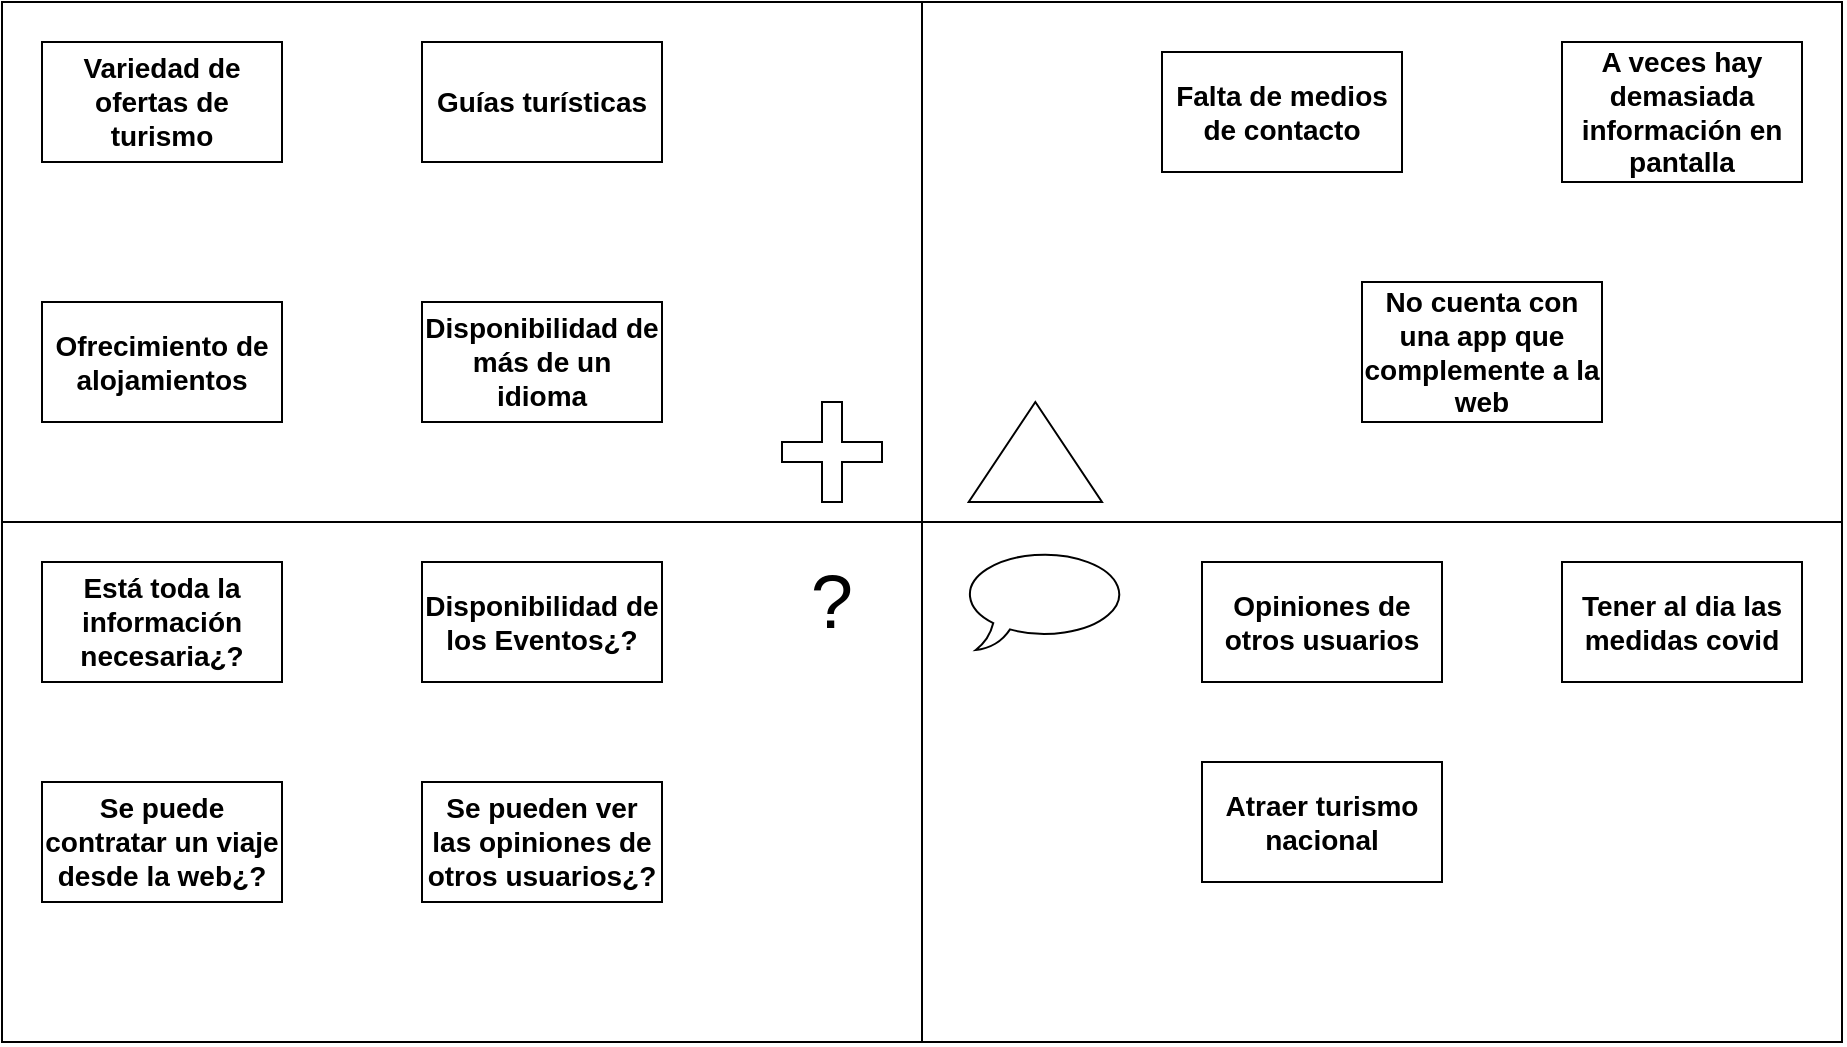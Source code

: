 <mxfile version="14.5.10" type="google"><diagram id="MDG9cugWdRRDNVAtop13" name="Page-1"><mxGraphModel dx="1240" dy="643" grid="1" gridSize="10" guides="1" tooltips="1" connect="1" arrows="1" fold="1" page="1" pageScale="1" pageWidth="1169" pageHeight="827" math="0" shadow="0"><root><mxCell id="0"/><mxCell id="1" parent="0"/><mxCell id="QkLyDLNIOFZb0pSUTYFE-1" value="" style="rounded=0;whiteSpace=wrap;html=1;" vertex="1" parent="1"><mxGeometry x="140" y="90" width="920" height="520" as="geometry"/></mxCell><mxCell id="QkLyDLNIOFZb0pSUTYFE-2" value="" style="endArrow=none;html=1;entryX=0.5;entryY=0;entryDx=0;entryDy=0;exitX=0.5;exitY=1;exitDx=0;exitDy=0;" edge="1" parent="1" source="QkLyDLNIOFZb0pSUTYFE-1" target="QkLyDLNIOFZb0pSUTYFE-1"><mxGeometry width="50" height="50" relative="1" as="geometry"><mxPoint x="630" y="390" as="sourcePoint"/><mxPoint x="680" y="340" as="targetPoint"/></mxGeometry></mxCell><mxCell id="QkLyDLNIOFZb0pSUTYFE-4" value="" style="endArrow=none;html=1;exitX=0;exitY=0.5;exitDx=0;exitDy=0;entryX=1;entryY=0.5;entryDx=0;entryDy=0;" edge="1" parent="1" source="QkLyDLNIOFZb0pSUTYFE-1" target="QkLyDLNIOFZb0pSUTYFE-1"><mxGeometry width="50" height="50" relative="1" as="geometry"><mxPoint x="630" y="390" as="sourcePoint"/><mxPoint x="680" y="340" as="targetPoint"/></mxGeometry></mxCell><mxCell id="QkLyDLNIOFZb0pSUTYFE-5" value="" style="shape=cross;whiteSpace=wrap;html=1;" vertex="1" parent="1"><mxGeometry x="530" y="290" width="50" height="50" as="geometry"/></mxCell><mxCell id="QkLyDLNIOFZb0pSUTYFE-6" value="" style="triangle;whiteSpace=wrap;html=1;rotation=-90;" vertex="1" parent="1"><mxGeometry x="631.67" y="281.66" width="50" height="66.67" as="geometry"/></mxCell><mxCell id="QkLyDLNIOFZb0pSUTYFE-7" value="" style="whiteSpace=wrap;html=1;shape=mxgraph.basic.oval_callout" vertex="1" parent="1"><mxGeometry x="620" y="364" width="83.33" height="50" as="geometry"/></mxCell><mxCell id="QkLyDLNIOFZb0pSUTYFE-8" value="&lt;font style=&quot;font-size: 38px&quot;&gt;?&lt;/font&gt;" style="text;html=1;strokeColor=none;fillColor=none;align=center;verticalAlign=middle;whiteSpace=wrap;rounded=0;" vertex="1" parent="1"><mxGeometry x="535" y="367" width="40" height="46" as="geometry"/></mxCell><mxCell id="QkLyDLNIOFZb0pSUTYFE-9" value="&lt;b&gt;&lt;font style=&quot;font-size: 14px&quot;&gt;Tener al dia las medidas covid&lt;/font&gt;&lt;/b&gt;" style="rounded=0;whiteSpace=wrap;html=1;" vertex="1" parent="1"><mxGeometry x="920" y="370" width="120" height="60" as="geometry"/></mxCell><mxCell id="QkLyDLNIOFZb0pSUTYFE-10" value="&lt;b&gt;&lt;font style=&quot;font-size: 14px&quot;&gt;Variedad de ofertas de turismo&lt;/font&gt;&lt;/b&gt;" style="rounded=0;whiteSpace=wrap;html=1;" vertex="1" parent="1"><mxGeometry x="160" y="110" width="120" height="60" as="geometry"/></mxCell><mxCell id="QkLyDLNIOFZb0pSUTYFE-11" value="&lt;font size=&quot;1&quot;&gt;&lt;b style=&quot;font-size: 14px&quot;&gt;A veces hay demasiada información en pantalla&lt;/b&gt;&lt;/font&gt;" style="rounded=0;whiteSpace=wrap;html=1;" vertex="1" parent="1"><mxGeometry x="920" y="110" width="120" height="70" as="geometry"/></mxCell><mxCell id="QkLyDLNIOFZb0pSUTYFE-12" value="&lt;b&gt;&lt;font style=&quot;font-size: 14px&quot;&gt;Ofrecimiento de alojamientos&lt;/font&gt;&lt;/b&gt;" style="rounded=0;whiteSpace=wrap;html=1;" vertex="1" parent="1"><mxGeometry x="160" y="240" width="120" height="60" as="geometry"/></mxCell><mxCell id="fEuA8efDSg_caEAR6z2t-1" value="&lt;font style=&quot;font-size: 14px&quot;&gt;&lt;b&gt;Guías turísticas&lt;/b&gt;&lt;/font&gt;" style="rounded=0;whiteSpace=wrap;html=1;" vertex="1" parent="1"><mxGeometry x="350" y="110" width="120" height="60" as="geometry"/></mxCell><mxCell id="QkLyDLNIOFZb0pSUTYFE-13" value="&lt;font style=&quot;font-size: 14px&quot;&gt;&lt;b&gt;Está toda la información necesaria¿?&lt;/b&gt;&lt;/font&gt;" style="rounded=0;whiteSpace=wrap;html=1;" vertex="1" parent="1"><mxGeometry x="160" y="370" width="120" height="60" as="geometry"/></mxCell><mxCell id="QkLyDLNIOFZb0pSUTYFE-14" value="&lt;font style=&quot;font-size: 14px&quot;&gt;&lt;b&gt;Opiniones de otros usuarios&lt;/b&gt;&lt;/font&gt;" style="rounded=0;whiteSpace=wrap;html=1;" vertex="1" parent="1"><mxGeometry x="740" y="370" width="120" height="60" as="geometry"/></mxCell><mxCell id="QkLyDLNIOFZb0pSUTYFE-15" value="&lt;b&gt;&lt;font style=&quot;font-size: 14px&quot;&gt;Disponibilidad de más de un idioma&lt;/font&gt;&lt;/b&gt;" style="rounded=0;whiteSpace=wrap;html=1;" vertex="1" parent="1"><mxGeometry x="350" y="240" width="120" height="60" as="geometry"/></mxCell><mxCell id="QkLyDLNIOFZb0pSUTYFE-16" value="&lt;b&gt;&lt;font style=&quot;font-size: 14px&quot;&gt;Atraer turismo nacional&lt;/font&gt;&lt;/b&gt;" style="rounded=0;whiteSpace=wrap;html=1;" vertex="1" parent="1"><mxGeometry x="740" y="470" width="120" height="60" as="geometry"/></mxCell><mxCell id="QkLyDLNIOFZb0pSUTYFE-17" value="&lt;font style=&quot;font-size: 14px&quot;&gt;&lt;b&gt;Disponibilidad de los Eventos¿?&lt;/b&gt;&lt;/font&gt;" style="rounded=0;whiteSpace=wrap;html=1;" vertex="1" parent="1"><mxGeometry x="350" y="370" width="120" height="60" as="geometry"/></mxCell><mxCell id="QkLyDLNIOFZb0pSUTYFE-18" value="&lt;font style=&quot;font-size: 14px&quot;&gt;&lt;b&gt;Falta de medios de contacto&lt;/b&gt;&lt;/font&gt;" style="rounded=0;whiteSpace=wrap;html=1;" vertex="1" parent="1"><mxGeometry x="720" y="115" width="120" height="60" as="geometry"/></mxCell><mxCell id="QkLyDLNIOFZb0pSUTYFE-20" value="&lt;font style=&quot;font-size: 14px&quot;&gt;&lt;b&gt;Se puede contratar un viaje desde la web¿?&lt;/b&gt;&lt;/font&gt;" style="rounded=0;whiteSpace=wrap;html=1;" vertex="1" parent="1"><mxGeometry x="160" y="480" width="120" height="60" as="geometry"/></mxCell><mxCell id="QkLyDLNIOFZb0pSUTYFE-21" value="&lt;b&gt;&lt;font style=&quot;font-size: 14px&quot;&gt;Se pueden ver las opiniones de otros usuarios¿?&lt;/font&gt;&lt;/b&gt;" style="rounded=0;whiteSpace=wrap;html=1;" vertex="1" parent="1"><mxGeometry x="350" y="480" width="120" height="60" as="geometry"/></mxCell><mxCell id="QkLyDLNIOFZb0pSUTYFE-22" value="&lt;b&gt;&lt;font style=&quot;font-size: 14px&quot;&gt;No cuenta con una app que complemente a la web&lt;/font&gt;&lt;/b&gt;" style="rounded=0;whiteSpace=wrap;html=1;" vertex="1" parent="1"><mxGeometry x="820" y="230" width="120" height="70" as="geometry"/></mxCell></root></mxGraphModel></diagram></mxfile>